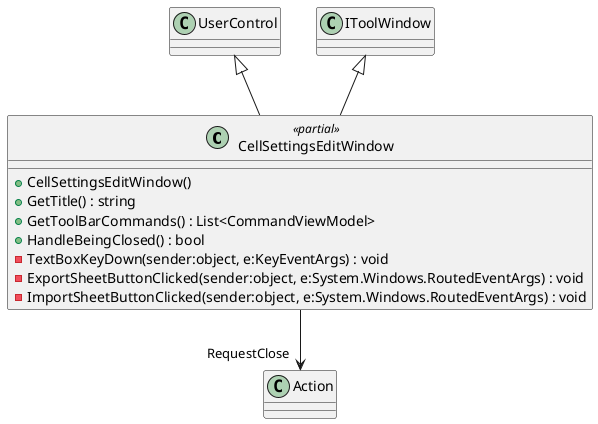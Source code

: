 @startuml
class CellSettingsEditWindow <<partial>> {
    + CellSettingsEditWindow()
    + GetTitle() : string
    + GetToolBarCommands() : List<CommandViewModel>
    + HandleBeingClosed() : bool
    - TextBoxKeyDown(sender:object, e:KeyEventArgs) : void
    - ExportSheetButtonClicked(sender:object, e:System.Windows.RoutedEventArgs) : void
    - ImportSheetButtonClicked(sender:object, e:System.Windows.RoutedEventArgs) : void
}
UserControl <|-- CellSettingsEditWindow
IToolWindow <|-- CellSettingsEditWindow
CellSettingsEditWindow --> "RequestClose" Action
@enduml
